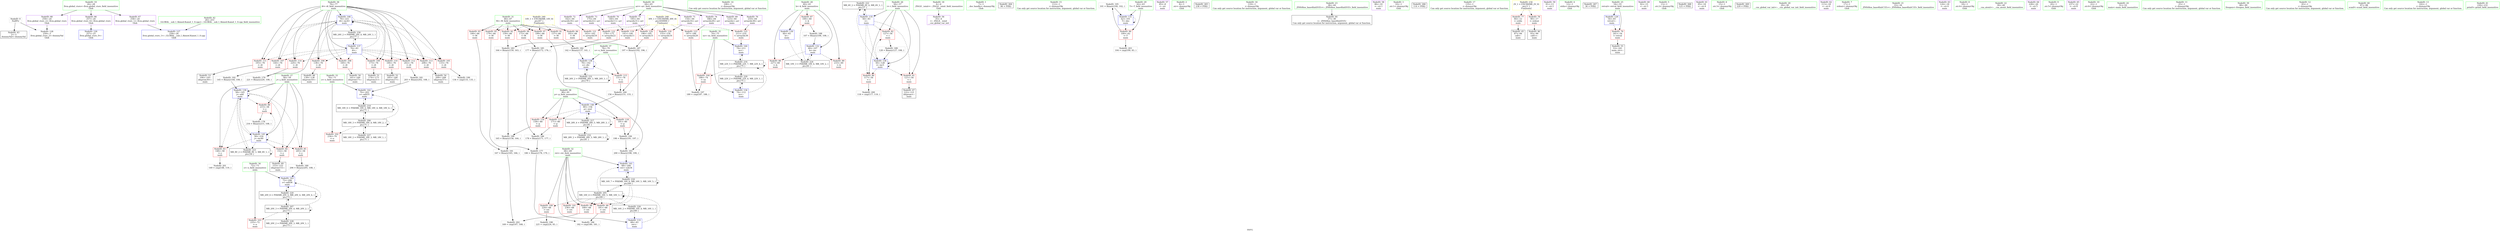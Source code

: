 digraph "SVFG" {
	label="SVFG";

	Node0x55d913179fe0 [shape=record,color=grey,label="{NodeID: 0\nNullPtr}"];
	Node0x55d913179fe0 -> Node0x55d91319b780[style=solid];
	Node0x55d913179fe0 -> Node0x55d9131a1e20[style=solid];
	Node0x55d9131a4910 [shape=record,color=grey,label="{NodeID: 180\n206 = Binary(205, 108, )\n}"];
	Node0x55d9131a4910 -> Node0x55d9131a2a80[style=solid];
	Node0x55d91319bcc0 [shape=record,color=red,label="{NodeID: 97\n199\<--66\n\<--M\nmain\n}"];
	Node0x55d91319bcc0 -> Node0x55d91319f5e0[style=solid];
	Node0x55d91317a5a0 [shape=record,color=green,label="{NodeID: 14\n108\<--1\n\<--dummyObj\nCan only get source location for instruction, argument, global var or function.}"];
	Node0x55d91319f760 [shape=record,color=grey,label="{NodeID: 194\n198 = Binary(191, 197, )\n}"];
	Node0x55d91319f760 -> Node0x55d91319f5e0[style=solid];
	Node0x55d91319c820 [shape=record,color=red,label="{NodeID: 111\n193\<--76\n\<--i6\nmain\n}"];
	Node0x55d91319c820 -> Node0x55d91319d020[style=solid];
	Node0x55d91319aa90 [shape=record,color=green,label="{NodeID: 28\n60\<--61\nk\<--k_field_insensitive\nmain\n}"];
	Node0x55d91319aa90 -> Node0x55d91319ec50[style=solid];
	Node0x55d91319aa90 -> Node0x55d91319ed20[style=solid];
	Node0x55d91319aa90 -> Node0x55d91319edf0[style=solid];
	Node0x55d91319aa90 -> Node0x55d9131a1ff0[style=solid];
	Node0x55d91319aa90 -> Node0x55d9131a2190[style=solid];
	Node0x55d9131a1b50 [shape=record,color=red,label="{NodeID: 125\n211\<--210\n\<--arrayidx38\nmain\n}"];
	Node0x55d9131a1b50 -> Node0x55d9131a2b50[style=solid];
	Node0x55d91319b680 [shape=record,color=green,label="{NodeID: 42\n26\<--253\n_GLOBAL__sub_I_Ahmed.Kamel_1_0.cpp\<--_GLOBAL__sub_I_Ahmed.Kamel_1_0.cpp_field_insensitive\n}"];
	Node0x55d91319b680 -> Node0x55d9131a1d20[style=solid];
	Node0x55d9131b3e00 [shape=record,color=black,label="{NodeID: 222\nMR_6V_2 = PHI(MR_6V_4, MR_6V_1, )\npts\{57 \}\n}"];
	Node0x55d9131b3e00 -> Node0x55d9131a2400[style=dashed];
	Node0x55d9131a2740 [shape=record,color=blue,label="{NodeID: 139\n58\<--145\nj\<--add\nmain\n}"];
	Node0x55d9131a2740 -> Node0x55d91319e910[style=dashed];
	Node0x55d9131a2740 -> Node0x55d91319e9e0[style=dashed];
	Node0x55d9131a2740 -> Node0x55d91319eab0[style=dashed];
	Node0x55d9131a2740 -> Node0x55d91319eb80[style=dashed];
	Node0x55d9131a2740 -> Node0x55d9131a2740[style=dashed];
	Node0x55d9131a2740 -> Node0x55d9131a2c20[style=dashed];
	Node0x55d9131a2740 -> Node0x55d9131b4300[style=dashed];
	Node0x55d91319d290 [shape=record,color=purple,label="{NodeID: 56\n35\<--4\n\<--_ZStL8__ioinit\n__cxx_global_var_init\n}"];
	Node0x55d91319de80 [shape=record,color=purple,label="{NodeID: 70\n140\<--64\narrayidx11\<--arr\nmain\n}"];
	Node0x55d91319de80 -> Node0x55d9131a1670[style=solid];
	Node0x55d91319e9e0 [shape=record,color=red,label="{NodeID: 84\n152\<--58\n\<--j\nmain\n}"];
	Node0x55d91319e9e0 -> Node0x55d91319cce0[style=solid];
	Node0x55d913179ec0 [shape=record,color=green,label="{NodeID: 1\n7\<--1\n__dso_handle\<--dummyObj\nGlob }"];
	Node0x55d912f459b0 [shape=record,color=black,label="{NodeID: 264\n96 = PHI()\n}"];
	Node0x55d9131a4a90 [shape=record,color=grey,label="{NodeID: 181\n203 = Binary(202, 108, )\n}"];
	Node0x55d9131a4a90 -> Node0x55d9131a29b0[style=solid];
	Node0x55d91319bd90 [shape=record,color=red,label="{NodeID: 98\n168\<--68\n\<--ret\nmain\n}"];
	Node0x55d91319bd90 -> Node0x55d9131a7a60[style=solid];
	Node0x55d91319a1e0 [shape=record,color=green,label="{NodeID: 15\n112\<--1\n\<--dummyObj\nCan only get source location for instruction, argument, global var or function.}"];
	Node0x55d91319f8e0 [shape=record,color=grey,label="{NodeID: 195\n101 = Binary(100, 102, )\n}"];
	Node0x55d91319f8e0 -> Node0x55d9131a20c0[style=solid];
	Node0x55d91319c8f0 [shape=record,color=red,label="{NodeID: 112\n202\<--76\n\<--i6\nmain\n}"];
	Node0x55d91319c8f0 -> Node0x55d9131a4a90[style=solid];
	Node0x55d91319ab60 [shape=record,color=green,label="{NodeID: 29\n62\<--63\nT\<--T_field_insensitive\nmain\n}"];
	Node0x55d91319ab60 -> Node0x55d91319eec0[style=solid];
	Node0x55d91319ab60 -> Node0x55d9131a20c0[style=solid];
	Node0x55d9131a1c20 [shape=record,color=blue,label="{NodeID: 126\n257\<--25\nllvm.global_ctors_0\<--\nGlob }"];
	Node0x55d91319b780 [shape=record,color=black,label="{NodeID: 43\n2\<--3\ndummyVal\<--dummyVal\n}"];
	Node0x55d9131b4300 [shape=record,color=black,label="{NodeID: 223\nMR_8V_2 = PHI(MR_8V_3, MR_8V_1, )\npts\{59 \}\n}"];
	Node0x55d9131b4300 -> Node0x55d9131a2740[style=dashed];
	Node0x55d9131b4300 -> Node0x55d9131b4300[style=dashed];
	Node0x55d9131a2810 [shape=record,color=blue,label="{NodeID: 140\n80\<--156\np\<--mul\nmain\n}"];
	Node0x55d9131a2810 -> Node0x55d9131a1400[style=dashed];
	Node0x55d9131a2810 -> Node0x55d9131a14d0[style=dashed];
	Node0x55d9131a2810 -> Node0x55d9131a15a0[style=dashed];
	Node0x55d9131a2810 -> Node0x55d9131b2500[style=dashed];
	Node0x55d91319d360 [shape=record,color=purple,label="{NodeID: 57\n85\<--8\n\<--.str\nmain\n}"];
	Node0x55d91319df50 [shape=record,color=purple,label="{NodeID: 71\n154\<--64\narrayidx16\<--arr\nmain\n}"];
	Node0x55d91319df50 -> Node0x55d9131a1740[style=solid];
	Node0x55d91319eab0 [shape=record,color=red,label="{NodeID: 85\n205\<--58\n\<--j\nmain\n}"];
	Node0x55d91319eab0 -> Node0x55d9131a4910[style=solid];
	Node0x55d91317a300 [shape=record,color=green,label="{NodeID: 2\n8\<--1\n.str\<--dummyObj\nGlob }"];
	Node0x55d9131c5710 [shape=record,color=black,label="{NodeID: 265\n238 = PHI()\n}"];
	Node0x55d9131a4c10 [shape=record,color=grey,label="{NodeID: 182\n142 = Binary(137, 141, )\n}"];
	Node0x55d9131a4c10 -> Node0x55d9131a2670[style=solid];
	Node0x55d91319be60 [shape=record,color=red,label="{NodeID: 99\n181\<--68\n\<--ret\nmain\n}"];
	Node0x55d91319be60 -> Node0x55d91319fa60[style=solid];
	Node0x55d91319a270 [shape=record,color=green,label="{NodeID: 16\n119\<--1\n\<--dummyObj\nCan only get source location for instruction, argument, global var or function.}"];
	Node0x55d91319fa60 [shape=record,color=grey,label="{NodeID: 196\n182 = cmp(180, 181, )\n}"];
	Node0x55d91319c9c0 [shape=record,color=red,label="{NodeID: 113\n208\<--76\n\<--i6\nmain\n}"];
	Node0x55d91319c9c0 -> Node0x55d91319d0f0[style=solid];
	Node0x55d91319ac30 [shape=record,color=green,label="{NodeID: 30\n64\<--65\narr\<--arr_field_insensitive\nmain\n}"];
	Node0x55d91319ac30 -> Node0x55d91319ddb0[style=solid];
	Node0x55d91319ac30 -> Node0x55d91319de80[style=solid];
	Node0x55d91319ac30 -> Node0x55d91319df50[style=solid];
	Node0x55d91319ac30 -> Node0x55d91319e020[style=solid];
	Node0x55d91319ac30 -> Node0x55d91319e0f0[style=solid];
	Node0x55d91319ac30 -> Node0x55d91319e1c0[style=solid];
	Node0x55d91319ac30 -> Node0x55d91319e290[style=solid];
	Node0x55d91319ac30 -> Node0x55d91319e360[style=solid];
	Node0x55d9131a1d20 [shape=record,color=blue,label="{NodeID: 127\n258\<--26\nllvm.global_ctors_1\<--_GLOBAL__sub_I_Ahmed.Kamel_1_0.cpp\nGlob }"];
	Node0x55d91319b880 [shape=record,color=black,label="{NodeID: 44\n37\<--38\n\<--_ZNSt8ios_base4InitD1Ev\nCan only get source location for instruction, argument, global var or function.}"];
	Node0x55d9131b4800 [shape=record,color=black,label="{NodeID: 224\nMR_10V_3 = PHI(MR_10V_4, MR_10V_2, )\npts\{61 \}\n}"];
	Node0x55d9131b4800 -> Node0x55d91319ec50[style=dashed];
	Node0x55d9131b4800 -> Node0x55d9131a2190[style=dashed];
	Node0x55d9131a28e0 [shape=record,color=blue,label="{NodeID: 141\n68\<--200\nret\<--sub34\nmain\n}"];
	Node0x55d9131a28e0 -> Node0x55d9131b2a00[style=dashed];
	Node0x55d91319d430 [shape=record,color=purple,label="{NodeID: 58\n86\<--10\n\<--.str.1\nmain\n}"];
	Node0x55d91319e020 [shape=record,color=purple,label="{NodeID: 72\n162\<--64\narrayidx18\<--arr\nmain\n}"];
	Node0x55d91319e020 -> Node0x55d9131a1810[style=solid];
	Node0x55d91319eb80 [shape=record,color=red,label="{NodeID: 86\n215\<--58\n\<--j\nmain\n}"];
	Node0x55d91319eb80 -> Node0x55d9131a4610[style=solid];
	Node0x55d91317dfc0 [shape=record,color=green,label="{NodeID: 3\n10\<--1\n.str.1\<--dummyObj\nGlob }"];
	Node0x55d9131c5e30 [shape=record,color=black,label="{NodeID: 266\n114 = PHI()\n}"];
	Node0x55d9131a4d90 [shape=record,color=grey,label="{NodeID: 183\n164 = Binary(159, 163, )\n}"];
	Node0x55d9131a4d90 -> Node0x55d9131a5810[style=solid];
	Node0x55d91319bf30 [shape=record,color=red,label="{NodeID: 100\n224\<--68\n\<--ret\nmain\n}"];
	Node0x55d91319bf30 -> Node0x55d91319fd60[style=solid];
	Node0x55d91319a300 [shape=record,color=green,label="{NodeID: 17\n135\<--1\n\<--dummyObj\nCan only get source location for instruction, argument, global var or function.}"];
	Node0x55d91319fbe0 [shape=record,color=grey,label="{NodeID: 197\n189 = cmp(187, 188, )\n}"];
	Node0x55d91319ca90 [shape=record,color=red,label="{NodeID: 114\n220\<--76\n\<--i6\nmain\n}"];
	Node0x55d91319ca90 -> Node0x55d9131a4790[style=solid];
	Node0x55d91319ad00 [shape=record,color=green,label="{NodeID: 31\n66\<--67\nM\<--M_field_insensitive\nmain\n}"];
	Node0x55d91319ad00 -> Node0x55d91319ef90[style=solid];
	Node0x55d91319ad00 -> Node0x55d91319f060[style=solid];
	Node0x55d91319ad00 -> Node0x55d91319f130[style=solid];
	Node0x55d91319ad00 -> Node0x55d91319f200[style=solid];
	Node0x55d91319ad00 -> Node0x55d91319f2d0[style=solid];
	Node0x55d91319ad00 -> Node0x55d91319bbf0[style=solid];
	Node0x55d91319ad00 -> Node0x55d91319bcc0[style=solid];
	Node0x55d9131a1e20 [shape=record,color=blue, style = dotted,label="{NodeID: 128\n259\<--3\nllvm.global_ctors_2\<--dummyVal\nGlob }"];
	Node0x55d91319b980 [shape=record,color=black,label="{NodeID: 45\n87\<--84\ncall\<--\nmain\n}"];
	Node0x55d9131a29b0 [shape=record,color=blue,label="{NodeID: 142\n70\<--203\ns\<--add35\nmain\n}"];
	Node0x55d9131a29b0 -> Node0x55d9131b2f00[style=dashed];
	Node0x55d91319d500 [shape=record,color=purple,label="{NodeID: 59\n91\<--13\n\<--.str.2\nmain\n}"];
	Node0x55d91319e0f0 [shape=record,color=purple,label="{NodeID: 73\n175\<--64\narrayidx22\<--arr\nmain\n}"];
	Node0x55d91319e0f0 -> Node0x55d9131a18e0[style=solid];
	Node0x55d91319ec50 [shape=record,color=red,label="{NodeID: 87\n106\<--60\n\<--k\nmain\n}"];
	Node0x55d91319ec50 -> Node0x55d9131a5510[style=solid];
	Node0x55d91317a750 [shape=record,color=green,label="{NodeID: 4\n12\<--1\nstdin\<--dummyObj\nGlob }"];
	Node0x55d9131c5f30 [shape=record,color=black,label="{NodeID: 267\n36 = PHI()\n}"];
	Node0x55d9131a4f10 [shape=record,color=grey,label="{NodeID: 184\n156 = Binary(151, 155, )\n}"];
	Node0x55d9131a4f10 -> Node0x55d9131a2810[style=solid];
	Node0x55d91319c000 [shape=record,color=red,label="{NodeID: 101\n236\<--68\n\<--ret\nmain\n}"];
	Node0x55d91319a390 [shape=record,color=green,label="{NodeID: 18\n4\<--6\n_ZStL8__ioinit\<--_ZStL8__ioinit_field_insensitive\nGlob }"];
	Node0x55d91319a390 -> Node0x55d91319d290[style=solid];
	Node0x55d91319fd60 [shape=record,color=grey,label="{NodeID: 198\n225 = cmp(224, 83, )\n}"];
	Node0x55d91319cb60 [shape=record,color=red,label="{NodeID: 115\n151\<--78\n\<--x\nmain\n}"];
	Node0x55d91319cb60 -> Node0x55d9131a4f10[style=solid];
	Node0x55d91319add0 [shape=record,color=green,label="{NodeID: 32\n68\<--69\nret\<--ret_field_insensitive\nmain\n}"];
	Node0x55d91319add0 -> Node0x55d91319bd90[style=solid];
	Node0x55d91319add0 -> Node0x55d91319be60[style=solid];
	Node0x55d91319add0 -> Node0x55d91319bf30[style=solid];
	Node0x55d91319add0 -> Node0x55d91319c000[style=solid];
	Node0x55d91319add0 -> Node0x55d9131a2260[style=solid];
	Node0x55d91319add0 -> Node0x55d9131a28e0[style=solid];
	Node0x55d9131a1f20 [shape=record,color=blue,label="{NodeID: 129\n54\<--83\nretval\<--\nmain\n}"];
	Node0x55d9131a1f20 -> Node0x55d91319e5d0[style=dashed];
	Node0x55d91319ba50 [shape=record,color=black,label="{NodeID: 46\n93\<--90\ncall1\<--\nmain\n}"];
	Node0x55d9131b5200 [shape=record,color=black,label="{NodeID: 226\nMR_16V_2 = PHI(MR_16V_4, MR_16V_1, )\npts\{69 \}\n}"];
	Node0x55d9131b5200 -> Node0x55d9131a2260[style=dashed];
	Node0x55d9131a2a80 [shape=record,color=blue,label="{NodeID: 143\n72\<--206\ne\<--add36\nmain\n}"];
	Node0x55d9131a2a80 -> Node0x55d9131b3400[style=dashed];
	Node0x55d91319d5d0 [shape=record,color=purple,label="{NodeID: 60\n92\<--15\n\<--.str.3\nmain\n}"];
	Node0x55d9131b9190 [shape=record,color=yellow,style=double,label="{NodeID: 240\n14V_1 = ENCHI(MR_14V_0)\npts\{67 \}\nFun[main]}"];
	Node0x55d9131b9190 -> Node0x55d91319ef90[style=dashed];
	Node0x55d9131b9190 -> Node0x55d91319f060[style=dashed];
	Node0x55d9131b9190 -> Node0x55d91319f130[style=dashed];
	Node0x55d9131b9190 -> Node0x55d91319f200[style=dashed];
	Node0x55d9131b9190 -> Node0x55d91319f2d0[style=dashed];
	Node0x55d9131b9190 -> Node0x55d91319bbf0[style=dashed];
	Node0x55d9131b9190 -> Node0x55d91319bcc0[style=dashed];
	Node0x55d91319e1c0 [shape=record,color=purple,label="{NodeID: 74\n186\<--64\narrayidx28\<--arr\nmain\n}"];
	Node0x55d91319e1c0 -> Node0x55d9131a19b0[style=solid];
	Node0x55d91319ed20 [shape=record,color=red,label="{NodeID: 88\n227\<--60\n\<--k\nmain\n}"];
	Node0x55d91317a7e0 [shape=record,color=green,label="{NodeID: 5\n13\<--1\n.str.2\<--dummyObj\nGlob }"];
	Node0x55d9131c6030 [shape=record,color=black,label="{NodeID: 268\n125 = PHI()\n}"];
	Node0x55d9131a5090 [shape=record,color=grey,label="{NodeID: 185\n177 = Binary(172, 176, )\n}"];
	Node0x55d9131a5090 -> Node0x55d9131a5210[style=solid];
	Node0x55d91319c0d0 [shape=record,color=red,label="{NodeID: 102\n234\<--70\n\<--s\nmain\n}"];
	Node0x55d91319a420 [shape=record,color=green,label="{NodeID: 19\n24\<--28\nllvm.global_ctors\<--llvm.global_ctors_field_insensitive\nGlob }"];
	Node0x55d91319a420 -> Node0x55d91319dab0[style=solid];
	Node0x55d91319a420 -> Node0x55d91319dbb0[style=solid];
	Node0x55d91319a420 -> Node0x55d91319dcb0[style=solid];
	Node0x55d91319fee0 [shape=record,color=grey,label="{NodeID: 199\n134 = cmp(133, 135, )\n}"];
	Node0x55d9131a1400 [shape=record,color=red,label="{NodeID: 116\n158\<--80\n\<--p\nmain\n}"];
	Node0x55d9131a1400 -> Node0x55d9131a5810[style=solid];
	Node0x55d91319aea0 [shape=record,color=green,label="{NodeID: 33\n70\<--71\ns\<--s_field_insensitive\nmain\n}"];
	Node0x55d91319aea0 -> Node0x55d91319c0d0[style=solid];
	Node0x55d91319aea0 -> Node0x55d9131a29b0[style=solid];
	Node0x55d9131a1ff0 [shape=record,color=blue,label="{NodeID: 130\n60\<--83\nk\<--\nmain\n}"];
	Node0x55d9131a1ff0 -> Node0x55d9131b4800[style=dashed];
	Node0x55d91319bb20 [shape=record,color=black,label="{NodeID: 47\n122\<--121\nidxprom\<--\nmain\n}"];
	Node0x55d9131b5700 [shape=record,color=black,label="{NodeID: 227\nMR_18V_2 = PHI(MR_18V_3, MR_18V_1, )\npts\{71 \}\n}"];
	Node0x55d9131b5700 -> Node0x55d9131aee00[style=dashed];
	Node0x55d9131a2b50 [shape=record,color=blue,label="{NodeID: 144\n74\<--211\nxx\<--\nmain\n}"];
	Node0x55d9131a2b50 -> Node0x55d9131b2000[style=dashed];
	Node0x55d91319d6a0 [shape=record,color=purple,label="{NodeID: 61\n95\<--18\n\<--.str.4\nmain\n}"];
	Node0x55d91319e290 [shape=record,color=purple,label="{NodeID: 75\n195\<--64\narrayidx31\<--arr\nmain\n}"];
	Node0x55d91319e290 -> Node0x55d9131a1a80[style=solid];
	Node0x55d91319edf0 [shape=record,color=red,label="{NodeID: 89\n233\<--60\n\<--k\nmain\n}"];
	Node0x55d91317a920 [shape=record,color=green,label="{NodeID: 6\n15\<--1\n.str.3\<--dummyObj\nGlob }"];
	Node0x55d9131c6130 [shape=record,color=black,label="{NodeID: 269\n229 = PHI()\n}"];
	Node0x55d9131a5210 [shape=record,color=grey,label="{NodeID: 186\n178 = Binary(171, 177, )\n}"];
	Node0x55d9131a5210 -> Node0x55d9131a4490[style=solid];
	Node0x55d91319c1a0 [shape=record,color=red,label="{NodeID: 103\n235\<--72\n\<--e\nmain\n}"];
	Node0x55d91319a4b0 [shape=record,color=green,label="{NodeID: 20\n29\<--30\n__cxx_global_var_init\<--__cxx_global_var_init_field_insensitive\n}"];
	Node0x55d9131a0060 [shape=record,color=grey,label="{NodeID: 200\n118 = cmp(117, 119, )\n}"];
	Node0x55d9131a14d0 [shape=record,color=red,label="{NodeID: 117\n171\<--80\n\<--p\nmain\n}"];
	Node0x55d9131a14d0 -> Node0x55d9131a5210[style=solid];
	Node0x55d91319af70 [shape=record,color=green,label="{NodeID: 34\n72\<--73\ne\<--e_field_insensitive\nmain\n}"];
	Node0x55d91319af70 -> Node0x55d91319c1a0[style=solid];
	Node0x55d91319af70 -> Node0x55d9131a2a80[style=solid];
	Node0x55d9131a20c0 [shape=record,color=blue,label="{NodeID: 131\n62\<--101\nT\<--dec\nmain\n}"];
	Node0x55d9131a20c0 -> Node0x55d91319eec0[style=dashed];
	Node0x55d9131a20c0 -> Node0x55d9131a20c0[style=dashed];
	Node0x55d91319cc10 [shape=record,color=black,label="{NodeID: 48\n139\<--138\nidxprom10\<--\nmain\n}"];
	Node0x55d9131b5c00 [shape=record,color=black,label="{NodeID: 228\nMR_20V_2 = PHI(MR_20V_3, MR_20V_1, )\npts\{73 \}\n}"];
	Node0x55d9131b5c00 -> Node0x55d9131af300[style=dashed];
	Node0x55d9131a2c20 [shape=record,color=blue,label="{NodeID: 145\n58\<--216\nj\<--inc40\nmain\n}"];
	Node0x55d9131a2c20 -> Node0x55d91319e910[style=dashed];
	Node0x55d9131a2c20 -> Node0x55d91319e9e0[style=dashed];
	Node0x55d9131a2c20 -> Node0x55d91319eab0[style=dashed];
	Node0x55d9131a2c20 -> Node0x55d91319eb80[style=dashed];
	Node0x55d9131a2c20 -> Node0x55d9131a2740[style=dashed];
	Node0x55d9131a2c20 -> Node0x55d9131a2c20[style=dashed];
	Node0x55d9131a2c20 -> Node0x55d9131b4300[style=dashed];
	Node0x55d91319d770 [shape=record,color=purple,label="{NodeID: 62\n113\<--18\n\<--.str.4\nmain\n}"];
	Node0x55d91319e360 [shape=record,color=purple,label="{NodeID: 76\n210\<--64\narrayidx38\<--arr\nmain\n}"];
	Node0x55d91319e360 -> Node0x55d9131a1b50[style=solid];
	Node0x55d91319eec0 [shape=record,color=red,label="{NodeID: 90\n100\<--62\n\<--T\nmain\n}"];
	Node0x55d91319eec0 -> Node0x55d91319f8e0[style=solid];
	Node0x55d91319eec0 -> Node0x55d9131a7ba0[style=solid];
	Node0x55d91317a9b0 [shape=record,color=green,label="{NodeID: 7\n17\<--1\nstdout\<--dummyObj\nGlob }"];
	Node0x55d9131a5390 [shape=record,color=grey,label="{NodeID: 187\n197 = Binary(192, 196, )\n}"];
	Node0x55d9131a5390 -> Node0x55d91319f760[style=solid];
	Node0x55d91319c270 [shape=record,color=red,label="{NodeID: 104\n188\<--74\n\<--xx\nmain\n}"];
	Node0x55d91319c270 -> Node0x55d91319fbe0[style=solid];
	Node0x55d91319a540 [shape=record,color=green,label="{NodeID: 21\n33\<--34\n_ZNSt8ios_base4InitC1Ev\<--_ZNSt8ios_base4InitC1Ev_field_insensitive\n}"];
	Node0x55d9131a01e0 [shape=record,color=grey,label="{NodeID: 201\n149 = cmp(148, 119, )\n}"];
	Node0x55d9131a15a0 [shape=record,color=red,label="{NodeID: 118\n191\<--80\n\<--p\nmain\n}"];
	Node0x55d9131a15a0 -> Node0x55d91319f760[style=solid];
	Node0x55d91319b040 [shape=record,color=green,label="{NodeID: 35\n74\<--75\nxx\<--xx_field_insensitive\nmain\n}"];
	Node0x55d91319b040 -> Node0x55d91319c270[style=solid];
	Node0x55d91319b040 -> Node0x55d9131a2330[style=solid];
	Node0x55d91319b040 -> Node0x55d9131a2b50[style=solid];
	Node0x55d9131a2190 [shape=record,color=blue,label="{NodeID: 132\n60\<--107\nk\<--inc\nmain\n}"];
	Node0x55d9131a2190 -> Node0x55d91319ed20[style=dashed];
	Node0x55d9131a2190 -> Node0x55d91319edf0[style=dashed];
	Node0x55d9131a2190 -> Node0x55d9131b4800[style=dashed];
	Node0x55d91319cce0 [shape=record,color=black,label="{NodeID: 49\n153\<--152\nidxprom15\<--\nmain\n}"];
	Node0x55d9131b6100 [shape=record,color=black,label="{NodeID: 229\nMR_22V_2 = PHI(MR_22V_4, MR_22V_1, )\npts\{75 \}\n}"];
	Node0x55d9131b6100 -> Node0x55d9131a2330[style=dashed];
	Node0x55d9131a2cf0 [shape=record,color=blue,label="{NodeID: 146\n76\<--221\ni6\<--inc43\nmain\n}"];
	Node0x55d9131a2cf0 -> Node0x55d91319c340[style=dashed];
	Node0x55d9131a2cf0 -> Node0x55d91319c410[style=dashed];
	Node0x55d9131a2cf0 -> Node0x55d91319c4e0[style=dashed];
	Node0x55d9131a2cf0 -> Node0x55d91319c5b0[style=dashed];
	Node0x55d9131a2cf0 -> Node0x55d91319c680[style=dashed];
	Node0x55d9131a2cf0 -> Node0x55d91319c750[style=dashed];
	Node0x55d9131a2cf0 -> Node0x55d91319c820[style=dashed];
	Node0x55d9131a2cf0 -> Node0x55d91319c8f0[style=dashed];
	Node0x55d9131a2cf0 -> Node0x55d91319c9c0[style=dashed];
	Node0x55d9131a2cf0 -> Node0x55d91319ca90[style=dashed];
	Node0x55d9131a2cf0 -> Node0x55d9131a2cf0[style=dashed];
	Node0x55d9131a2cf0 -> Node0x55d9131b6600[style=dashed];
	Node0x55d91319d840 [shape=record,color=purple,label="{NodeID: 63\n124\<--18\n\<--.str.4\nmain\n}"];
	Node0x55d91319e430 [shape=record,color=red,label="{NodeID: 77\n84\<--12\n\<--stdin\nmain\n}"];
	Node0x55d91319e430 -> Node0x55d91319b980[style=solid];
	Node0x55d91319ef90 [shape=record,color=red,label="{NodeID: 91\n137\<--66\n\<--M\nmain\n}"];
	Node0x55d91319ef90 -> Node0x55d9131a4c10[style=solid];
	Node0x55d91317e580 [shape=record,color=green,label="{NodeID: 8\n18\<--1\n.str.4\<--dummyObj\nGlob }"];
	Node0x55d9131a5510 [shape=record,color=grey,label="{NodeID: 188\n107 = Binary(106, 108, )\n}"];
	Node0x55d9131a5510 -> Node0x55d9131a2190[style=solid];
	Node0x55d91319c340 [shape=record,color=red,label="{NodeID: 105\n133\<--76\n\<--i6\nmain\n}"];
	Node0x55d91319c340 -> Node0x55d91319fee0[style=solid];
	Node0x55d91319a5d0 [shape=record,color=green,label="{NodeID: 22\n39\<--40\n__cxa_atexit\<--__cxa_atexit_field_insensitive\n}"];
	Node0x55d9131a7a60 [shape=record,color=grey,label="{NodeID: 202\n169 = cmp(167, 168, )\n}"];
	Node0x55d9131a1670 [shape=record,color=red,label="{NodeID: 119\n141\<--140\n\<--arrayidx11\nmain\n}"];
	Node0x55d9131a1670 -> Node0x55d9131a4c10[style=solid];
	Node0x55d91319b110 [shape=record,color=green,label="{NodeID: 36\n76\<--77\ni6\<--i6_field_insensitive\nmain\n}"];
	Node0x55d91319b110 -> Node0x55d91319c340[style=solid];
	Node0x55d91319b110 -> Node0x55d91319c410[style=solid];
	Node0x55d91319b110 -> Node0x55d91319c4e0[style=solid];
	Node0x55d91319b110 -> Node0x55d91319c5b0[style=solid];
	Node0x55d91319b110 -> Node0x55d91319c680[style=solid];
	Node0x55d91319b110 -> Node0x55d91319c750[style=solid];
	Node0x55d91319b110 -> Node0x55d91319c820[style=solid];
	Node0x55d91319b110 -> Node0x55d91319c8f0[style=solid];
	Node0x55d91319b110 -> Node0x55d91319c9c0[style=solid];
	Node0x55d91319b110 -> Node0x55d91319ca90[style=solid];
	Node0x55d91319b110 -> Node0x55d9131a25a0[style=solid];
	Node0x55d91319b110 -> Node0x55d9131a2cf0[style=solid];
	Node0x55d9131b2000 [shape=record,color=black,label="{NodeID: 216\nMR_22V_5 = PHI(MR_22V_7, MR_22V_4, )\npts\{75 \}\n}"];
	Node0x55d9131b2000 -> Node0x55d91319c270[style=dashed];
	Node0x55d9131b2000 -> Node0x55d9131a2b50[style=dashed];
	Node0x55d9131b2000 -> Node0x55d9131b2000[style=dashed];
	Node0x55d9131b2000 -> Node0x55d9131b6100[style=dashed];
	Node0x55d9131a2260 [shape=record,color=blue,label="{NodeID: 133\n68\<--83\nret\<--\nmain\n}"];
	Node0x55d9131a2260 -> Node0x55d9131ae900[style=dashed];
	Node0x55d91319cdb0 [shape=record,color=black,label="{NodeID: 50\n161\<--160\nidxprom17\<--\nmain\n}"];
	Node0x55d9131b6600 [shape=record,color=black,label="{NodeID: 230\nMR_24V_2 = PHI(MR_24V_4, MR_24V_1, )\npts\{77 \}\n}"];
	Node0x55d9131b6600 -> Node0x55d9131a25a0[style=dashed];
	Node0x55d91319d910 [shape=record,color=purple,label="{NodeID: 64\n228\<--20\n\<--.str.5\nmain\n}"];
	Node0x55d91319e500 [shape=record,color=red,label="{NodeID: 78\n90\<--17\n\<--stdout\nmain\n}"];
	Node0x55d91319e500 -> Node0x55d91319ba50[style=solid];
	Node0x55d91319f060 [shape=record,color=red,label="{NodeID: 92\n159\<--66\n\<--M\nmain\n}"];
	Node0x55d91319f060 -> Node0x55d9131a4d90[style=solid];
	Node0x55d91317e610 [shape=record,color=green,label="{NodeID: 9\n20\<--1\n.str.5\<--dummyObj\nGlob }"];
	Node0x55d9131a5690 [shape=record,color=grey,label="{NodeID: 189\n128 = Binary(127, 108, )\n}"];
	Node0x55d9131a5690 -> Node0x55d9131a24d0[style=solid];
	Node0x55d91319c410 [shape=record,color=red,label="{NodeID: 106\n138\<--76\n\<--i6\nmain\n}"];
	Node0x55d91319c410 -> Node0x55d91319cc10[style=solid];
	Node0x55d91319a660 [shape=record,color=green,label="{NodeID: 23\n38\<--44\n_ZNSt8ios_base4InitD1Ev\<--_ZNSt8ios_base4InitD1Ev_field_insensitive\n}"];
	Node0x55d91319a660 -> Node0x55d91319b880[style=solid];
	Node0x55d9131a7ba0 [shape=record,color=grey,label="{NodeID: 203\n104 = cmp(100, 83, )\n}"];
	Node0x55d9131a1740 [shape=record,color=red,label="{NodeID: 120\n155\<--154\n\<--arrayidx16\nmain\n}"];
	Node0x55d9131a1740 -> Node0x55d9131a4f10[style=solid];
	Node0x55d91319b1e0 [shape=record,color=green,label="{NodeID: 37\n78\<--79\nx\<--x_field_insensitive\nmain\n}"];
	Node0x55d91319b1e0 -> Node0x55d91319cb60[style=solid];
	Node0x55d91319b1e0 -> Node0x55d9131a2670[style=solid];
	Node0x55d9131b2500 [shape=record,color=black,label="{NodeID: 217\nMR_28V_4 = PHI(MR_28V_5, MR_28V_3, )\npts\{81 \}\n}"];
	Node0x55d9131b2500 -> Node0x55d9131a2810[style=dashed];
	Node0x55d9131b2500 -> Node0x55d9131b2500[style=dashed];
	Node0x55d9131b2500 -> Node0x55d9131b7000[style=dashed];
	Node0x55d9131a2330 [shape=record,color=blue,label="{NodeID: 134\n74\<--112\nxx\<--\nmain\n}"];
	Node0x55d9131a2330 -> Node0x55d9131b2000[style=dashed];
	Node0x55d9131a2330 -> Node0x55d9131b6100[style=dashed];
	Node0x55d91319ce80 [shape=record,color=black,label="{NodeID: 51\n174\<--173\nidxprom21\<--\nmain\n}"];
	Node0x55d9131b6b00 [shape=record,color=black,label="{NodeID: 231\nMR_26V_2 = PHI(MR_26V_3, MR_26V_1, )\npts\{79 \}\n}"];
	Node0x55d9131b6b00 -> Node0x55d9131a2670[style=dashed];
	Node0x55d9131b6b00 -> Node0x55d9131b6b00[style=dashed];
	Node0x55d91319d9e0 [shape=record,color=purple,label="{NodeID: 65\n237\<--22\n\<--.str.6\nmain\n}"];
	Node0x55d91319e5d0 [shape=record,color=red,label="{NodeID: 79\n241\<--54\n\<--retval\nmain\n}"];
	Node0x55d91319e5d0 -> Node0x55d91319d1c0[style=solid];
	Node0x55d91319f130 [shape=record,color=red,label="{NodeID: 93\n166\<--66\n\<--M\nmain\n}"];
	Node0x55d91319f130 -> Node0x55d9131a5990[style=solid];
	Node0x55d91317e6e0 [shape=record,color=green,label="{NodeID: 10\n22\<--1\n.str.6\<--dummyObj\nGlob }"];
	Node0x55d9131a5810 [shape=record,color=grey,label="{NodeID: 190\n165 = Binary(158, 164, )\n}"];
	Node0x55d9131a5810 -> Node0x55d9131a5990[style=solid];
	Node0x55d91319c4e0 [shape=record,color=red,label="{NodeID: 107\n144\<--76\n\<--i6\nmain\n}"];
	Node0x55d91319c4e0 -> Node0x55d91319f460[style=solid];
	Node0x55d91319a720 [shape=record,color=green,label="{NodeID: 24\n51\<--52\nmain\<--main_field_insensitive\n}"];
	Node0x55d9131a1810 [shape=record,color=red,label="{NodeID: 121\n163\<--162\n\<--arrayidx18\nmain\n}"];
	Node0x55d9131a1810 -> Node0x55d9131a4d90[style=solid];
	Node0x55d91319b2b0 [shape=record,color=green,label="{NodeID: 38\n80\<--81\np\<--p_field_insensitive\nmain\n}"];
	Node0x55d91319b2b0 -> Node0x55d9131a1400[style=solid];
	Node0x55d91319b2b0 -> Node0x55d9131a14d0[style=solid];
	Node0x55d91319b2b0 -> Node0x55d9131a15a0[style=solid];
	Node0x55d91319b2b0 -> Node0x55d9131a2810[style=solid];
	Node0x55d9131b2a00 [shape=record,color=black,label="{NodeID: 218\nMR_16V_7 = PHI(MR_16V_6, MR_16V_5, MR_16V_5, )\npts\{69 \}\n}"];
	Node0x55d9131b2a00 -> Node0x55d91319bd90[style=dashed];
	Node0x55d9131b2a00 -> Node0x55d91319be60[style=dashed];
	Node0x55d9131b2a00 -> Node0x55d9131a28e0[style=dashed];
	Node0x55d9131b2a00 -> Node0x55d9131ae900[style=dashed];
	Node0x55d9131b2a00 -> Node0x55d9131b2a00[style=dashed];
	Node0x55d9131a2400 [shape=record,color=blue,label="{NodeID: 135\n56\<--83\ni\<--\nmain\n}"];
	Node0x55d9131a2400 -> Node0x55d91319e6a0[style=dashed];
	Node0x55d9131a2400 -> Node0x55d91319e770[style=dashed];
	Node0x55d9131a2400 -> Node0x55d91319e840[style=dashed];
	Node0x55d9131a2400 -> Node0x55d9131a24d0[style=dashed];
	Node0x55d9131a2400 -> Node0x55d9131b3e00[style=dashed];
	Node0x55d91319cf50 [shape=record,color=black,label="{NodeID: 52\n185\<--184\nidxprom27\<--\nmain\n}"];
	Node0x55d9131b7000 [shape=record,color=black,label="{NodeID: 232\nMR_28V_2 = PHI(MR_28V_3, MR_28V_1, )\npts\{81 \}\n}"];
	Node0x55d9131b7000 -> Node0x55d9131b2500[style=dashed];
	Node0x55d9131b7000 -> Node0x55d9131b7000[style=dashed];
	Node0x55d91319dab0 [shape=record,color=purple,label="{NodeID: 66\n257\<--24\nllvm.global_ctors_0\<--llvm.global_ctors\nGlob }"];
	Node0x55d91319dab0 -> Node0x55d9131a1c20[style=solid];
	Node0x55d91319e6a0 [shape=record,color=red,label="{NodeID: 80\n117\<--56\n\<--i\nmain\n}"];
	Node0x55d91319e6a0 -> Node0x55d9131a0060[style=solid];
	Node0x55d9131a4490 [shape=record,color=grey,label="{NodeID: 177\n180 = Binary(178, 179, )\n}"];
	Node0x55d9131a4490 -> Node0x55d91319fa60[style=solid];
	Node0x55d91319f200 [shape=record,color=red,label="{NodeID: 94\n172\<--66\n\<--M\nmain\n}"];
	Node0x55d91319f200 -> Node0x55d9131a5090[style=solid];
	Node0x55d91317e7b0 [shape=record,color=green,label="{NodeID: 11\n25\<--1\n\<--dummyObj\nCan only get source location for instruction, argument, global var or function.}"];
	Node0x55d9131a5990 [shape=record,color=grey,label="{NodeID: 191\n167 = Binary(165, 166, )\n}"];
	Node0x55d9131a5990 -> Node0x55d9131a7a60[style=solid];
	Node0x55d91319c5b0 [shape=record,color=red,label="{NodeID: 108\n160\<--76\n\<--i6\nmain\n}"];
	Node0x55d91319c5b0 -> Node0x55d91319cdb0[style=solid];
	Node0x55d91319a820 [shape=record,color=green,label="{NodeID: 25\n54\<--55\nretval\<--retval_field_insensitive\nmain\n}"];
	Node0x55d91319a820 -> Node0x55d91319e5d0[style=solid];
	Node0x55d91319a820 -> Node0x55d9131a1f20[style=solid];
	Node0x55d9131ae900 [shape=record,color=black,label="{NodeID: 205\nMR_16V_4 = PHI(MR_16V_5, MR_16V_3, )\npts\{69 \}\n}"];
	Node0x55d9131ae900 -> Node0x55d91319bd90[style=dashed];
	Node0x55d9131ae900 -> Node0x55d91319be60[style=dashed];
	Node0x55d9131ae900 -> Node0x55d91319bf30[style=dashed];
	Node0x55d9131ae900 -> Node0x55d91319c000[style=dashed];
	Node0x55d9131ae900 -> Node0x55d9131a28e0[style=dashed];
	Node0x55d9131ae900 -> Node0x55d9131ae900[style=dashed];
	Node0x55d9131ae900 -> Node0x55d9131b2a00[style=dashed];
	Node0x55d9131ae900 -> Node0x55d9131b5200[style=dashed];
	Node0x55d9131a18e0 [shape=record,color=red,label="{NodeID: 122\n176\<--175\n\<--arrayidx22\nmain\n}"];
	Node0x55d9131a18e0 -> Node0x55d9131a5090[style=solid];
	Node0x55d91319b380 [shape=record,color=green,label="{NodeID: 39\n88\<--89\nfreopen\<--freopen_field_insensitive\n}"];
	Node0x55d9131b2f00 [shape=record,color=black,label="{NodeID: 219\nMR_18V_6 = PHI(MR_18V_5, MR_18V_4, MR_18V_4, )\npts\{71 \}\n}"];
	Node0x55d9131b2f00 -> Node0x55d9131a29b0[style=dashed];
	Node0x55d9131b2f00 -> Node0x55d9131aee00[style=dashed];
	Node0x55d9131b2f00 -> Node0x55d9131b2f00[style=dashed];
	Node0x55d9131a24d0 [shape=record,color=blue,label="{NodeID: 136\n56\<--128\ni\<--inc5\nmain\n}"];
	Node0x55d9131a24d0 -> Node0x55d91319e6a0[style=dashed];
	Node0x55d9131a24d0 -> Node0x55d91319e770[style=dashed];
	Node0x55d9131a24d0 -> Node0x55d91319e840[style=dashed];
	Node0x55d9131a24d0 -> Node0x55d9131a24d0[style=dashed];
	Node0x55d9131a24d0 -> Node0x55d9131b3e00[style=dashed];
	Node0x55d91319d020 [shape=record,color=black,label="{NodeID: 53\n194\<--193\nidxprom30\<--\nmain\n}"];
	Node0x55d91319dbb0 [shape=record,color=purple,label="{NodeID: 67\n258\<--24\nllvm.global_ctors_1\<--llvm.global_ctors\nGlob }"];
	Node0x55d91319dbb0 -> Node0x55d9131a1d20[style=solid];
	Node0x55d91319e770 [shape=record,color=red,label="{NodeID: 81\n121\<--56\n\<--i\nmain\n}"];
	Node0x55d91319e770 -> Node0x55d91319bb20[style=solid];
	Node0x55d9131a4610 [shape=record,color=grey,label="{NodeID: 178\n216 = Binary(215, 108, )\n}"];
	Node0x55d9131a4610 -> Node0x55d9131a2c20[style=solid];
	Node0x55d91319f2d0 [shape=record,color=red,label="{NodeID: 95\n179\<--66\n\<--M\nmain\n}"];
	Node0x55d91319f2d0 -> Node0x55d9131a4490[style=solid];
	Node0x55d91317a400 [shape=record,color=green,label="{NodeID: 12\n83\<--1\n\<--dummyObj\nCan only get source location for instruction, argument, global var or function.}"];
	Node0x55d91319f460 [shape=record,color=grey,label="{NodeID: 192\n145 = Binary(144, 108, )\n}"];
	Node0x55d91319f460 -> Node0x55d9131a2740[style=solid];
	Node0x55d91319c680 [shape=record,color=red,label="{NodeID: 109\n173\<--76\n\<--i6\nmain\n}"];
	Node0x55d91319c680 -> Node0x55d91319ce80[style=solid];
	Node0x55d91319a8f0 [shape=record,color=green,label="{NodeID: 26\n56\<--57\ni\<--i_field_insensitive\nmain\n}"];
	Node0x55d91319a8f0 -> Node0x55d91319e6a0[style=solid];
	Node0x55d91319a8f0 -> Node0x55d91319e770[style=solid];
	Node0x55d91319a8f0 -> Node0x55d91319e840[style=solid];
	Node0x55d91319a8f0 -> Node0x55d9131a2400[style=solid];
	Node0x55d91319a8f0 -> Node0x55d9131a24d0[style=solid];
	Node0x55d9131aee00 [shape=record,color=black,label="{NodeID: 206\nMR_18V_3 = PHI(MR_18V_4, MR_18V_2, )\npts\{71 \}\n}"];
	Node0x55d9131aee00 -> Node0x55d91319c0d0[style=dashed];
	Node0x55d9131aee00 -> Node0x55d9131a29b0[style=dashed];
	Node0x55d9131aee00 -> Node0x55d9131aee00[style=dashed];
	Node0x55d9131aee00 -> Node0x55d9131b2f00[style=dashed];
	Node0x55d9131aee00 -> Node0x55d9131b5700[style=dashed];
	Node0x55d9131a19b0 [shape=record,color=red,label="{NodeID: 123\n187\<--186\n\<--arrayidx28\nmain\n}"];
	Node0x55d9131a19b0 -> Node0x55d91319fbe0[style=solid];
	Node0x55d91319b480 [shape=record,color=green,label="{NodeID: 40\n97\<--98\nscanf\<--scanf_field_insensitive\n}"];
	Node0x55d9131b3400 [shape=record,color=black,label="{NodeID: 220\nMR_20V_6 = PHI(MR_20V_5, MR_20V_4, MR_20V_4, )\npts\{73 \}\n}"];
	Node0x55d9131b3400 -> Node0x55d9131a2a80[style=dashed];
	Node0x55d9131b3400 -> Node0x55d9131af300[style=dashed];
	Node0x55d9131b3400 -> Node0x55d9131b3400[style=dashed];
	Node0x55d9131a25a0 [shape=record,color=blue,label="{NodeID: 137\n76\<--83\ni6\<--\nmain\n}"];
	Node0x55d9131a25a0 -> Node0x55d91319c340[style=dashed];
	Node0x55d9131a25a0 -> Node0x55d91319c410[style=dashed];
	Node0x55d9131a25a0 -> Node0x55d91319c4e0[style=dashed];
	Node0x55d9131a25a0 -> Node0x55d91319c5b0[style=dashed];
	Node0x55d9131a25a0 -> Node0x55d91319c680[style=dashed];
	Node0x55d9131a25a0 -> Node0x55d91319c750[style=dashed];
	Node0x55d9131a25a0 -> Node0x55d91319c820[style=dashed];
	Node0x55d9131a25a0 -> Node0x55d91319c8f0[style=dashed];
	Node0x55d9131a25a0 -> Node0x55d91319c9c0[style=dashed];
	Node0x55d9131a25a0 -> Node0x55d91319ca90[style=dashed];
	Node0x55d9131a25a0 -> Node0x55d9131a2cf0[style=dashed];
	Node0x55d9131a25a0 -> Node0x55d9131b6600[style=dashed];
	Node0x55d91319d0f0 [shape=record,color=black,label="{NodeID: 54\n209\<--208\nidxprom37\<--\nmain\n}"];
	Node0x55d9131b8210 [shape=record,color=yellow,style=double,label="{NodeID: 234\n2V_1 = ENCHI(MR_2V_0)\npts\{1 \}\nFun[main]}"];
	Node0x55d9131b8210 -> Node0x55d91319e430[style=dashed];
	Node0x55d9131b8210 -> Node0x55d91319e500[style=dashed];
	Node0x55d91319dcb0 [shape=record,color=purple,label="{NodeID: 68\n259\<--24\nllvm.global_ctors_2\<--llvm.global_ctors\nGlob }"];
	Node0x55d91319dcb0 -> Node0x55d9131a1e20[style=solid];
	Node0x55d9131b9890 [shape=record,color=yellow,style=double,label="{NodeID: 248\n30V_1 = ENCHI(MR_30V_0)\npts\{650000 \}\nFun[main]}"];
	Node0x55d9131b9890 -> Node0x55d9131a1670[style=dashed];
	Node0x55d9131b9890 -> Node0x55d9131a1740[style=dashed];
	Node0x55d9131b9890 -> Node0x55d9131a1810[style=dashed];
	Node0x55d9131b9890 -> Node0x55d9131a18e0[style=dashed];
	Node0x55d9131b9890 -> Node0x55d9131a19b0[style=dashed];
	Node0x55d9131b9890 -> Node0x55d9131a1a80[style=dashed];
	Node0x55d9131b9890 -> Node0x55d9131a1b50[style=dashed];
	Node0x55d91319e840 [shape=record,color=red,label="{NodeID: 82\n127\<--56\n\<--i\nmain\n}"];
	Node0x55d91319e840 -> Node0x55d9131a5690[style=solid];
	Node0x55d9131a4790 [shape=record,color=grey,label="{NodeID: 179\n221 = Binary(220, 108, )\n}"];
	Node0x55d9131a4790 -> Node0x55d9131a2cf0[style=solid];
	Node0x55d91319bbf0 [shape=record,color=red,label="{NodeID: 96\n192\<--66\n\<--M\nmain\n}"];
	Node0x55d91319bbf0 -> Node0x55d9131a5390[style=solid];
	Node0x55d91317a4d0 [shape=record,color=green,label="{NodeID: 13\n102\<--1\n\<--dummyObj\nCan only get source location for instruction, argument, global var or function.}"];
	Node0x55d91319f5e0 [shape=record,color=grey,label="{NodeID: 193\n200 = Binary(198, 199, )\n}"];
	Node0x55d91319f5e0 -> Node0x55d9131a28e0[style=solid];
	Node0x55d91319c750 [shape=record,color=red,label="{NodeID: 110\n184\<--76\n\<--i6\nmain\n}"];
	Node0x55d91319c750 -> Node0x55d91319cf50[style=solid];
	Node0x55d91319a9c0 [shape=record,color=green,label="{NodeID: 27\n58\<--59\nj\<--j_field_insensitive\nmain\n}"];
	Node0x55d91319a9c0 -> Node0x55d91319e910[style=solid];
	Node0x55d91319a9c0 -> Node0x55d91319e9e0[style=solid];
	Node0x55d91319a9c0 -> Node0x55d91319eab0[style=solid];
	Node0x55d91319a9c0 -> Node0x55d91319eb80[style=solid];
	Node0x55d91319a9c0 -> Node0x55d9131a2740[style=solid];
	Node0x55d91319a9c0 -> Node0x55d9131a2c20[style=solid];
	Node0x55d9131af300 [shape=record,color=black,label="{NodeID: 207\nMR_20V_3 = PHI(MR_20V_4, MR_20V_2, )\npts\{73 \}\n}"];
	Node0x55d9131af300 -> Node0x55d91319c1a0[style=dashed];
	Node0x55d9131af300 -> Node0x55d9131a2a80[style=dashed];
	Node0x55d9131af300 -> Node0x55d9131af300[style=dashed];
	Node0x55d9131af300 -> Node0x55d9131b3400[style=dashed];
	Node0x55d9131af300 -> Node0x55d9131b5c00[style=dashed];
	Node0x55d9131a1a80 [shape=record,color=red,label="{NodeID: 124\n196\<--195\n\<--arrayidx31\nmain\n}"];
	Node0x55d9131a1a80 -> Node0x55d9131a5390[style=solid];
	Node0x55d91319b580 [shape=record,color=green,label="{NodeID: 41\n230\<--231\nprintf\<--printf_field_insensitive\n}"];
	Node0x55d9131a2670 [shape=record,color=blue,label="{NodeID: 138\n78\<--142\nx\<--div\nmain\n}"];
	Node0x55d9131a2670 -> Node0x55d91319cb60[style=dashed];
	Node0x55d9131a2670 -> Node0x55d9131a2670[style=dashed];
	Node0x55d9131a2670 -> Node0x55d9131b6b00[style=dashed];
	Node0x55d91319d1c0 [shape=record,color=black,label="{NodeID: 55\n53\<--241\nmain_ret\<--\nmain\n}"];
	Node0x55d91319ddb0 [shape=record,color=purple,label="{NodeID: 69\n123\<--64\narrayidx\<--arr\nmain\n}"];
	Node0x55d91319e910 [shape=record,color=red,label="{NodeID: 83\n148\<--58\n\<--j\nmain\n}"];
	Node0x55d91319e910 -> Node0x55d9131a01e0[style=solid];
}
